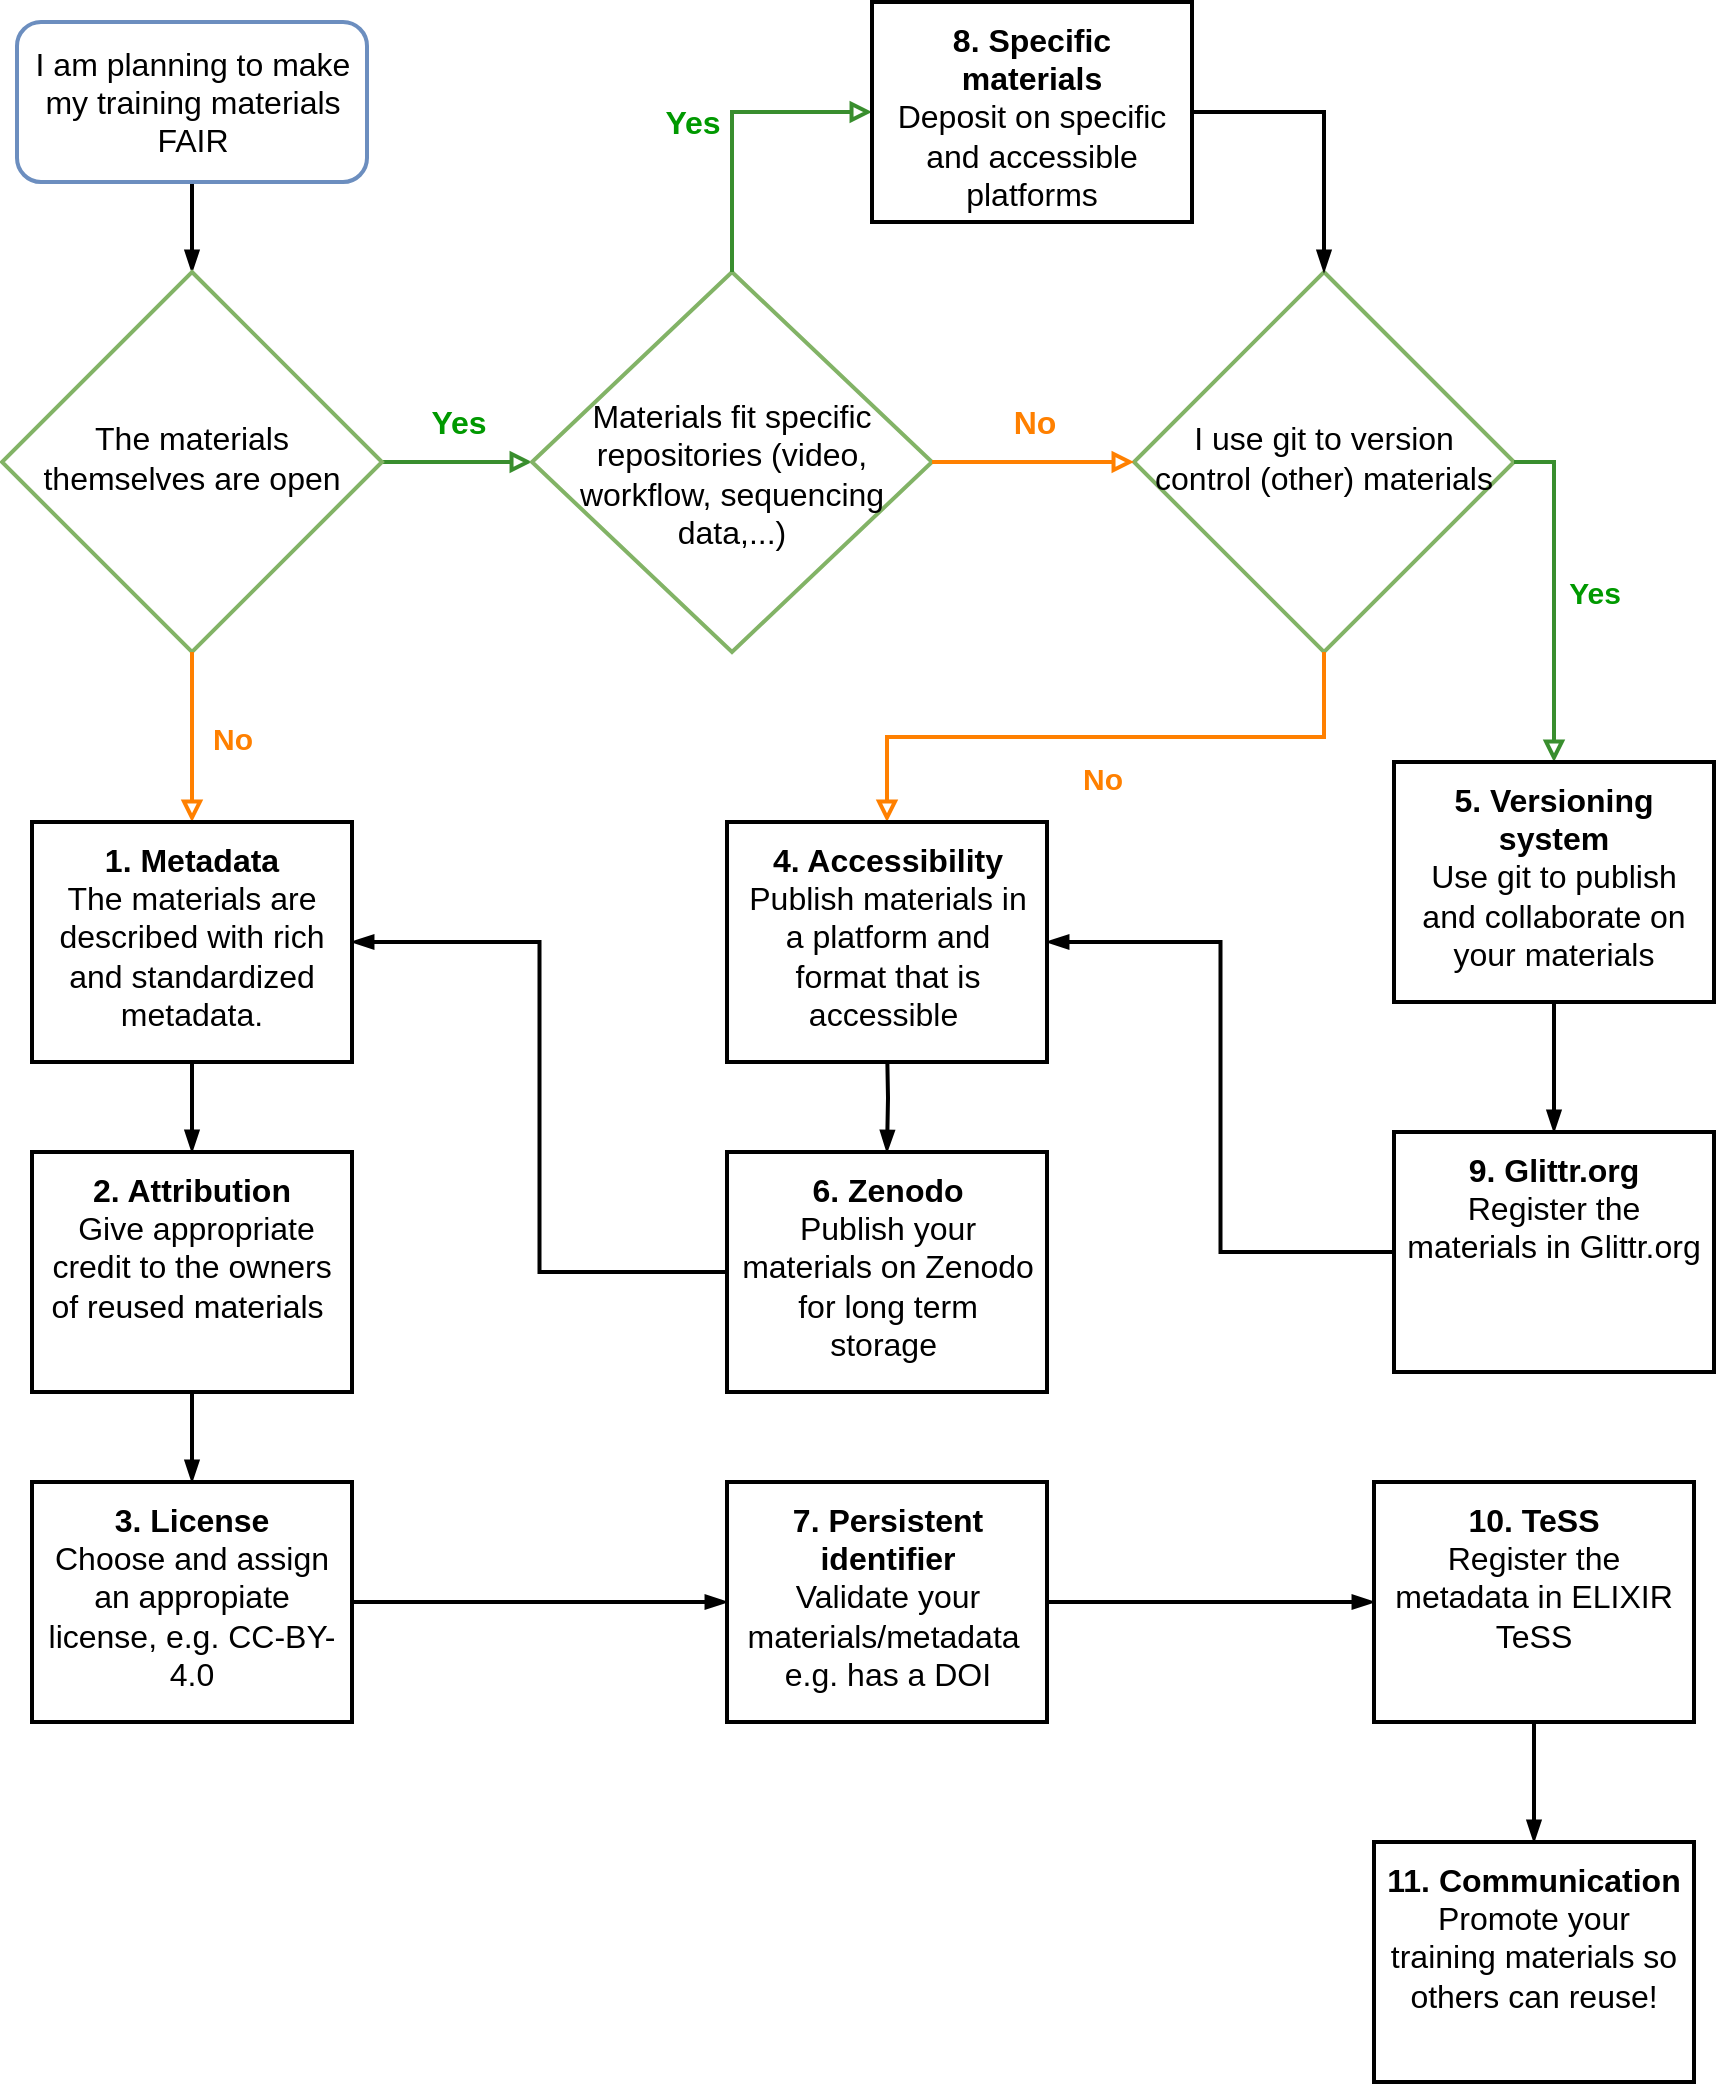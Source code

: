 <mxfile version="28.1.0">
  <diagram id="C5RBs43oDa-KdzZeNtuy" name="Page-1">
    <mxGraphModel dx="1266" dy="2263" grid="1" gridSize="10" guides="1" tooltips="1" connect="1" arrows="1" fold="1" page="1" pageScale="1" pageWidth="827" pageHeight="1169" math="0" shadow="0">
      <root>
        <mxCell id="WIyWlLk6GJQsqaUBKTNV-0" />
        <mxCell id="WIyWlLk6GJQsqaUBKTNV-1" parent="WIyWlLk6GJQsqaUBKTNV-0" />
        <mxCell id="MYqOvBCMYpxo-4ECaS3--8" value="" style="rounded=0;html=1;jettySize=auto;orthogonalLoop=1;fontSize=16;endArrow=blockThin;endFill=1;strokeWidth=2;shadow=0;labelBackgroundColor=none;edgeStyle=orthogonalEdgeStyle;curved=0;entryX=0.5;entryY=0;entryDx=0;entryDy=0;" parent="WIyWlLk6GJQsqaUBKTNV-1" source="MYqOvBCMYpxo-4ECaS3--9" target="sHfo32fZNC-mHXl1emih-2" edge="1">
          <mxGeometry relative="1" as="geometry">
            <mxPoint x="295" y="-45" as="targetPoint" />
          </mxGeometry>
        </mxCell>
        <mxCell id="MYqOvBCMYpxo-4ECaS3--9" value="&lt;p align=&quot;center&quot;&gt;I am planning to make my training&amp;nbsp;materials FAIR&lt;/p&gt;" style="rounded=1;whiteSpace=wrap;html=1;fontSize=16;glass=0;strokeWidth=2;shadow=0;fillColor=none;strokeColor=#6c8ebf;align=center;" parent="WIyWlLk6GJQsqaUBKTNV-1" vertex="1">
          <mxGeometry x="202.5" y="-170" width="175" height="80" as="geometry" />
        </mxCell>
        <mxCell id="MYqOvBCMYpxo-4ECaS3--10" value="&lt;font color=&quot;#009900&quot;&gt;&lt;b&gt;Yes&lt;/b&gt;&lt;/font&gt;" style="rounded=0;html=1;jettySize=auto;orthogonalLoop=1;fontSize=16;endArrow=block;endFill=0;endSize=6;strokeWidth=2;shadow=0;labelBackgroundColor=none;edgeStyle=orthogonalEdgeStyle;strokeColor=#398e2e;entryX=0;entryY=0.5;entryDx=0;entryDy=0;exitX=1;exitY=0.5;exitDx=0;exitDy=0;" parent="WIyWlLk6GJQsqaUBKTNV-1" source="sHfo32fZNC-mHXl1emih-2" target="MYqOvBCMYpxo-4ECaS3--14" edge="1">
          <mxGeometry x="0.006" y="20" relative="1" as="geometry">
            <mxPoint as="offset" />
            <mxPoint x="480" y="220" as="targetPoint" />
            <mxPoint x="390" y="50" as="sourcePoint" />
          </mxGeometry>
        </mxCell>
        <mxCell id="Li6cBo-kov0YRVsRZnn9-0" style="edgeStyle=orthogonalEdgeStyle;rounded=0;orthogonalLoop=1;jettySize=auto;html=1;exitX=0;exitY=0.5;exitDx=0;exitDy=0;" edge="1" parent="WIyWlLk6GJQsqaUBKTNV-1" source="MYqOvBCMYpxo-4ECaS3--14">
          <mxGeometry relative="1" as="geometry">
            <mxPoint x="460" y="50" as="targetPoint" />
          </mxGeometry>
        </mxCell>
        <mxCell id="MYqOvBCMYpxo-4ECaS3--14" value="Materials fit specific repositories (video, workflow, sequencing data,...)" style="rhombus;whiteSpace=wrap;html=1;shadow=0;fontFamily=Helvetica;fontSize=16;align=center;strokeWidth=2;spacing=0;spacingTop=12;fillColor=none;strokeColor=#82b366;verticalAlign=middle;" parent="WIyWlLk6GJQsqaUBKTNV-1" vertex="1">
          <mxGeometry x="460" y="-45" width="200" height="190" as="geometry" />
        </mxCell>
        <mxCell id="JqK_AGXCbZ9T-9h9DLJX-0" value="&lt;font color=&quot;#009900&quot;&gt;&lt;b&gt;Yes&lt;/b&gt;&lt;/font&gt;" style="rounded=0;html=1;jettySize=auto;orthogonalLoop=1;fontSize=16;endArrow=block;endFill=0;endSize=6;strokeWidth=2;shadow=0;labelBackgroundColor=none;edgeStyle=orthogonalEdgeStyle;strokeColor=#398e2e;exitX=0.5;exitY=0;exitDx=0;exitDy=0;entryX=0;entryY=0.5;entryDx=0;entryDy=0;" parent="WIyWlLk6GJQsqaUBKTNV-1" source="MYqOvBCMYpxo-4ECaS3--14" target="FkVeZia7OTmTJSRItcj6-14" edge="1">
          <mxGeometry x="0.002" y="20" relative="1" as="geometry">
            <mxPoint as="offset" />
            <mxPoint x="620" y="-138.5" as="targetPoint" />
            <mxPoint x="780" y="49.5" as="sourcePoint" />
          </mxGeometry>
        </mxCell>
        <mxCell id="JqK_AGXCbZ9T-9h9DLJX-1" value="I use git to version control (other) materials" style="rhombus;whiteSpace=wrap;html=1;shadow=0;fontFamily=Helvetica;fontSize=16;align=center;strokeWidth=2;spacing=6;spacingTop=-4;fillColor=none;strokeColor=#82b366;" parent="WIyWlLk6GJQsqaUBKTNV-1" vertex="1">
          <mxGeometry x="761" y="-45" width="190" height="190" as="geometry" />
        </mxCell>
        <mxCell id="JqK_AGXCbZ9T-9h9DLJX-2" value="&lt;font color=&quot;#009900&quot;&gt;&lt;b&gt;Yes&lt;/b&gt;&lt;/font&gt;" style="rounded=0;html=1;jettySize=auto;orthogonalLoop=1;fontSize=15;endArrow=block;endFill=0;endSize=6;strokeWidth=2;shadow=0;labelBackgroundColor=none;edgeStyle=orthogonalEdgeStyle;strokeColor=#398e2e;entryX=0.5;entryY=0;entryDx=0;entryDy=0;exitX=1;exitY=0.5;exitDx=0;exitDy=0;" parent="WIyWlLk6GJQsqaUBKTNV-1" source="JqK_AGXCbZ9T-9h9DLJX-1" target="FkVeZia7OTmTJSRItcj6-15" edge="1">
          <mxGeometry x="0.002" y="20" relative="1" as="geometry">
            <mxPoint as="offset" />
            <mxPoint x="971" y="230" as="targetPoint" />
            <mxPoint x="1170" y="49.5" as="sourcePoint" />
          </mxGeometry>
        </mxCell>
        <mxCell id="5yuwwDbZiGcKTAIiWKAo-5" style="edgeStyle=orthogonalEdgeStyle;rounded=0;orthogonalLoop=1;jettySize=auto;html=1;exitX=0;exitY=0.5;exitDx=0;exitDy=0;fontSize=15;strokeWidth=2;curved=0;endArrow=blockThin;endFill=1;entryX=1;entryY=0.5;entryDx=0;entryDy=0;" parent="WIyWlLk6GJQsqaUBKTNV-1" source="FkVeZia7OTmTJSRItcj6-20" target="FkVeZia7OTmTJSRItcj6-13" edge="1">
          <mxGeometry relative="1" as="geometry">
            <mxPoint x="547.5" y="422.5" as="sourcePoint" />
            <mxPoint x="380" y="257.5" as="targetPoint" />
          </mxGeometry>
        </mxCell>
        <mxCell id="iMHzxxL7FjKLbcnllSLB-19" value="" style="edgeStyle=orthogonalEdgeStyle;rounded=0;orthogonalLoop=1;jettySize=auto;html=1;strokeWidth=2;exitX=0.5;exitY=1;exitDx=0;exitDy=0;fontSize=15;curved=0;endArrow=blockThin;endFill=1;entryX=0.5;entryY=0;entryDx=0;entryDy=0;" parent="WIyWlLk6GJQsqaUBKTNV-1" source="FkVeZia7OTmTJSRItcj6-15" target="FkVeZia7OTmTJSRItcj6-16" edge="1">
          <mxGeometry relative="1" as="geometry">
            <mxPoint x="971" y="340" as="sourcePoint" />
            <mxPoint x="970" y="380" as="targetPoint" />
          </mxGeometry>
        </mxCell>
        <mxCell id="sHfo32fZNC-mHXl1emih-2" value="The materials themselves are open" style="rhombus;whiteSpace=wrap;html=1;shadow=0;fontFamily=Helvetica;fontSize=16;align=center;strokeWidth=2;spacing=6;spacingTop=-4;fillColor=none;strokeColor=#82b366;" parent="WIyWlLk6GJQsqaUBKTNV-1" vertex="1">
          <mxGeometry x="195" y="-45" width="190" height="190" as="geometry" />
        </mxCell>
        <mxCell id="sHfo32fZNC-mHXl1emih-4" value="&lt;b&gt;&lt;font color=&quot;#ff8000&quot;&gt;No&lt;/font&gt;&lt;/b&gt;" style="rounded=0;html=1;jettySize=auto;orthogonalLoop=1;fontSize=15;endArrow=block;endFill=0;endSize=6;strokeWidth=2;shadow=0;labelBackgroundColor=none;edgeStyle=orthogonalEdgeStyle;strokeColor=#FF8000;exitX=0.5;exitY=1;exitDx=0;exitDy=0;entryX=0.5;entryY=0;entryDx=0;entryDy=0;" parent="WIyWlLk6GJQsqaUBKTNV-1" source="sHfo32fZNC-mHXl1emih-2" target="FkVeZia7OTmTJSRItcj6-13" edge="1">
          <mxGeometry x="0.01" y="20" relative="1" as="geometry">
            <mxPoint as="offset" />
            <mxPoint x="290" y="230" as="targetPoint" />
            <mxPoint x="294.57" y="145" as="sourcePoint" />
            <Array as="points" />
          </mxGeometry>
        </mxCell>
        <mxCell id="sHfo32fZNC-mHXl1emih-7" value="&lt;b&gt;&lt;font color=&quot;#ff8000&quot;&gt;No&lt;/font&gt;&lt;/b&gt;" style="rounded=0;html=1;jettySize=auto;orthogonalLoop=1;fontSize=16;endArrow=block;endFill=0;endSize=6;strokeWidth=2;shadow=0;labelBackgroundColor=none;edgeStyle=orthogonalEdgeStyle;strokeColor=#FF8000;entryX=0;entryY=0.5;entryDx=0;entryDy=0;exitX=1;exitY=0.5;exitDx=0;exitDy=0;" parent="WIyWlLk6GJQsqaUBKTNV-1" source="MYqOvBCMYpxo-4ECaS3--14" target="JqK_AGXCbZ9T-9h9DLJX-1" edge="1">
          <mxGeometry x="0.01" y="20" relative="1" as="geometry">
            <mxPoint as="offset" />
            <mxPoint x="1020" y="150" as="targetPoint" />
            <mxPoint x="654.5" y="145" as="sourcePoint" />
          </mxGeometry>
        </mxCell>
        <mxCell id="sHfo32fZNC-mHXl1emih-9" value="&lt;b&gt;&lt;font color=&quot;#ff8000&quot;&gt;No&lt;/font&gt;&lt;/b&gt;" style="rounded=0;html=1;jettySize=auto;orthogonalLoop=1;fontSize=15;endArrow=block;endFill=0;endSize=6;strokeWidth=2;shadow=0;labelBackgroundColor=none;edgeStyle=orthogonalEdgeStyle;strokeColor=#FF8000;exitX=0.5;exitY=1;exitDx=0;exitDy=0;entryX=0.5;entryY=0;entryDx=0;entryDy=0;" parent="WIyWlLk6GJQsqaUBKTNV-1" source="JqK_AGXCbZ9T-9h9DLJX-1" target="FkVeZia7OTmTJSRItcj6-19" edge="1">
          <mxGeometry x="0.01" y="20" relative="1" as="geometry">
            <mxPoint as="offset" />
            <mxPoint x="637.5" y="230" as="targetPoint" />
            <mxPoint x="1044.5" y="150" as="sourcePoint" />
            <Array as="points" />
          </mxGeometry>
        </mxCell>
        <mxCell id="iMHzxxL7FjKLbcnllSLB-2" style="edgeStyle=orthogonalEdgeStyle;rounded=0;orthogonalLoop=1;jettySize=auto;html=1;exitX=1;exitY=0.5;exitDx=0;exitDy=0;entryX=0.5;entryY=0;entryDx=0;entryDy=0;strokeWidth=2;fontSize=16;curved=0;endArrow=blockThin;endFill=1;" parent="WIyWlLk6GJQsqaUBKTNV-1" source="FkVeZia7OTmTJSRItcj6-14" target="JqK_AGXCbZ9T-9h9DLJX-1" edge="1">
          <mxGeometry relative="1" as="geometry">
            <mxPoint x="1410" y="240" as="targetPoint" />
            <mxPoint x="800" y="-138.5" as="sourcePoint" />
          </mxGeometry>
        </mxCell>
        <mxCell id="5yuwwDbZiGcKTAIiWKAo-14" value="" style="edgeStyle=orthogonalEdgeStyle;rounded=0;orthogonalLoop=1;jettySize=auto;html=1;strokeWidth=2;fontSize=15;curved=0;endArrow=blockThin;endFill=1;entryX=0.5;entryY=0;entryDx=0;entryDy=0;exitX=0.468;exitY=1.018;exitDx=0;exitDy=0;exitPerimeter=0;" parent="WIyWlLk6GJQsqaUBKTNV-1" target="FkVeZia7OTmTJSRItcj6-21" edge="1">
          <mxGeometry relative="1" as="geometry">
            <mxPoint x="284.24" y="341.26" as="sourcePoint" />
            <mxPoint x="290" y="395" as="targetPoint" />
            <Array as="points">
              <mxPoint x="290" y="341" />
            </Array>
          </mxGeometry>
        </mxCell>
        <mxCell id="5yuwwDbZiGcKTAIiWKAo-15" value="" style="edgeStyle=orthogonalEdgeStyle;rounded=0;orthogonalLoop=1;jettySize=auto;html=1;entryX=0;entryY=0.5;entryDx=0;entryDy=0;strokeWidth=2;fontSize=15;curved=0;endArrow=blockThin;endFill=1;exitX=1;exitY=0.5;exitDx=0;exitDy=0;" parent="WIyWlLk6GJQsqaUBKTNV-1" source="FkVeZia7OTmTJSRItcj6-24" target="FkVeZia7OTmTJSRItcj6-17" edge="1">
          <mxGeometry relative="1" as="geometry">
            <mxPoint x="727.5" y="597.5" as="sourcePoint" />
            <mxPoint x="881" y="597.5" as="targetPoint" />
          </mxGeometry>
        </mxCell>
        <mxCell id="5yuwwDbZiGcKTAIiWKAo-17" value="" style="edgeStyle=orthogonalEdgeStyle;rounded=0;orthogonalLoop=1;jettySize=auto;html=1;strokeWidth=2;fontSize=15;curved=0;endArrow=blockThin;endFill=1;exitX=0.5;exitY=1;exitDx=0;exitDy=0;entryX=0.5;entryY=0;entryDx=0;entryDy=0;" parent="WIyWlLk6GJQsqaUBKTNV-1" target="FkVeZia7OTmTJSRItcj6-20" edge="1">
          <mxGeometry relative="1" as="geometry">
            <mxPoint x="637.5" y="340" as="sourcePoint" />
            <mxPoint x="637.5" y="395" as="targetPoint" />
          </mxGeometry>
        </mxCell>
        <mxCell id="FkVeZia7OTmTJSRItcj6-5" value="" style="edgeStyle=orthogonalEdgeStyle;rounded=0;orthogonalLoop=1;jettySize=auto;html=1;strokeWidth=2;fontSize=15;curved=0;endArrow=blockThin;endFill=1;exitX=1;exitY=0.5;exitDx=0;exitDy=0;entryX=0;entryY=0.5;entryDx=0;entryDy=0;" parent="WIyWlLk6GJQsqaUBKTNV-1" source="FkVeZia7OTmTJSRItcj6-23" target="FkVeZia7OTmTJSRItcj6-24" edge="1">
          <mxGeometry relative="1" as="geometry">
            <mxPoint x="380" y="597.5" as="sourcePoint" />
            <mxPoint x="547.5" y="597.5" as="targetPoint" />
          </mxGeometry>
        </mxCell>
        <mxCell id="FkVeZia7OTmTJSRItcj6-13" value="&lt;div&gt;&lt;font style=&quot;font-size: 16px;&quot;&gt;&lt;span style=&quot;font-weight: 700;&quot;&gt;1. Metadata&lt;/span&gt;&lt;/font&gt;&lt;p style=&quot;margin-top: 0pt; margin-bottom: 0pt; margin-left: 0in; direction: ltr; unicode-bidi: embed; word-break: normal;&quot;&gt;&lt;font style=&quot;font-size: 16px;&quot;&gt;The materials are described with rich and standardized metadata. &lt;font&gt;&lt;font&gt;&lt;span&gt;&lt;br&gt;&lt;/span&gt;&lt;/font&gt;&lt;/font&gt;&lt;/font&gt;&lt;/p&gt;&lt;/div&gt;" style="rounded=0;whiteSpace=wrap;html=1;spacing=5;verticalAlign=top;strokeWidth=2;" parent="WIyWlLk6GJQsqaUBKTNV-1" vertex="1">
          <mxGeometry x="210" y="230" width="160" height="120" as="geometry" />
        </mxCell>
        <mxCell id="FkVeZia7OTmTJSRItcj6-14" value="&lt;div&gt;&lt;font&gt;&lt;span style=&quot;font-weight: 700;&quot;&gt;8. Specific materials&lt;/span&gt;&lt;/font&gt;&lt;p style=&quot;margin-top: 0pt; margin-bottom: 0pt; margin-left: 0in; direction: ltr; unicode-bidi: embed; word-break: normal;&quot;&gt;&lt;font&gt;&lt;span&gt;Deposit on specific and accessible platforms&lt;/span&gt;&lt;/font&gt;&lt;/p&gt;&lt;/div&gt;" style="rounded=0;whiteSpace=wrap;html=1;spacing=5;verticalAlign=top;strokeWidth=2;fontSize=16;" parent="WIyWlLk6GJQsqaUBKTNV-1" vertex="1">
          <mxGeometry x="630" y="-180" width="160" height="110" as="geometry" />
        </mxCell>
        <mxCell id="FkVeZia7OTmTJSRItcj6-15" value="&lt;div&gt;&lt;font style=&quot;font-size: 16px;&quot;&gt;&lt;span style=&quot;font-weight: 700;&quot;&gt;5. Versioning system&lt;/span&gt;&lt;/font&gt;&lt;p style=&quot;margin-top: 0pt; margin-bottom: 0pt; margin-left: 0in; direction: ltr; unicode-bidi: embed; word-break: normal;&quot;&gt;&lt;font size=&quot;3&quot;&gt;&lt;span&gt;Use git to publish and collaborate on your materials&lt;/span&gt;&lt;/font&gt;&lt;/p&gt;&lt;/div&gt;" style="rounded=0;whiteSpace=wrap;html=1;spacing=5;verticalAlign=top;strokeWidth=2;" parent="WIyWlLk6GJQsqaUBKTNV-1" vertex="1">
          <mxGeometry x="891" y="200" width="160" height="120" as="geometry" />
        </mxCell>
        <mxCell id="FkVeZia7OTmTJSRItcj6-16" value="&lt;div&gt;&lt;font style=&quot;font-size: 16px;&quot;&gt;&lt;span style=&quot;font-weight: 700;&quot;&gt;9. Glittr.org&lt;/span&gt;&lt;/font&gt;&lt;p style=&quot;margin-top: 0pt; margin-bottom: 0pt; margin-left: 0in; direction: ltr; unicode-bidi: embed; word-break: normal;&quot;&gt;&lt;font size=&quot;3&quot;&gt;&lt;span&gt;Register the materials in Glittr.org&lt;/span&gt;&lt;/font&gt;&lt;/p&gt;&lt;/div&gt;" style="rounded=0;whiteSpace=wrap;html=1;spacing=5;verticalAlign=top;strokeWidth=2;" parent="WIyWlLk6GJQsqaUBKTNV-1" vertex="1">
          <mxGeometry x="891" y="385" width="160" height="120" as="geometry" />
        </mxCell>
        <mxCell id="FkVeZia7OTmTJSRItcj6-17" value="&lt;div&gt;&lt;font style=&quot;font-size: 16px;&quot;&gt;&lt;span style=&quot;font-weight: 700;&quot;&gt;10. TeSS&lt;/span&gt;&lt;/font&gt;&lt;p style=&quot;margin-top: 0pt; margin-bottom: 0pt; margin-left: 0in; direction: ltr; unicode-bidi: embed; word-break: normal;&quot;&gt;&lt;font size=&quot;3&quot;&gt;Register the metadata in ELIXIR TeSS&lt;/font&gt;&lt;/p&gt;&lt;/div&gt;" style="rounded=0;whiteSpace=wrap;html=1;spacing=5;verticalAlign=top;strokeWidth=2;" parent="WIyWlLk6GJQsqaUBKTNV-1" vertex="1">
          <mxGeometry x="881" y="560" width="160" height="120" as="geometry" />
        </mxCell>
        <mxCell id="FkVeZia7OTmTJSRItcj6-18" value="" style="edgeStyle=orthogonalEdgeStyle;rounded=0;orthogonalLoop=1;jettySize=auto;html=1;strokeWidth=2;exitX=0;exitY=0.5;exitDx=0;exitDy=0;fontSize=15;curved=0;endArrow=blockThin;endFill=1;entryX=1;entryY=0.5;entryDx=0;entryDy=0;" parent="WIyWlLk6GJQsqaUBKTNV-1" source="FkVeZia7OTmTJSRItcj6-16" target="FkVeZia7OTmTJSRItcj6-19" edge="1">
          <mxGeometry relative="1" as="geometry">
            <mxPoint x="981" y="330" as="sourcePoint" />
            <mxPoint x="780" y="300" as="targetPoint" />
          </mxGeometry>
        </mxCell>
        <mxCell id="FkVeZia7OTmTJSRItcj6-19" value="&lt;div&gt;&lt;font style=&quot;font-size: 16px;&quot;&gt;&lt;span style=&quot;font-weight: 700;&quot;&gt;4. Accessibility&lt;/span&gt;&lt;/font&gt;&lt;p style=&quot;margin-top: 0pt; margin-bottom: 0pt; margin-left: 0in; direction: ltr; unicode-bidi: embed; word-break: normal;&quot;&gt;&lt;font size=&quot;3&quot;&gt;&lt;span&gt;Publish materials in a platform and format that is accessible&amp;nbsp;&lt;/span&gt;&lt;/font&gt;&lt;/p&gt;&lt;/div&gt;" style="rounded=0;whiteSpace=wrap;html=1;spacing=5;verticalAlign=top;strokeWidth=2;" parent="WIyWlLk6GJQsqaUBKTNV-1" vertex="1">
          <mxGeometry x="557.5" y="230" width="160" height="120" as="geometry" />
        </mxCell>
        <mxCell id="FkVeZia7OTmTJSRItcj6-20" value="&lt;div&gt;&lt;font style=&quot;font-size: 16px;&quot;&gt;&lt;span style=&quot;font-weight: 700;&quot;&gt;6. Zenodo&lt;/span&gt;&lt;/font&gt;&lt;p style=&quot;margin-top: 0pt; margin-bottom: 0pt; margin-left: 0in; direction: ltr; unicode-bidi: embed; word-break: normal;&quot;&gt;&lt;font size=&quot;3&quot;&gt;&lt;span&gt;Publish your materials on Zenodo for long term storage&amp;nbsp;&lt;/span&gt;&lt;/font&gt;&lt;/p&gt;&lt;/div&gt;" style="rounded=0;whiteSpace=wrap;html=1;spacing=5;verticalAlign=top;strokeWidth=2;" parent="WIyWlLk6GJQsqaUBKTNV-1" vertex="1">
          <mxGeometry x="557.5" y="395" width="160" height="120" as="geometry" />
        </mxCell>
        <mxCell id="FkVeZia7OTmTJSRItcj6-21" value="&lt;div&gt;&lt;font style=&quot;font-size: 16px;&quot;&gt;&lt;span style=&quot;font-weight: 700;&quot;&gt;2. Attribution&lt;/span&gt;&lt;/font&gt;&lt;p style=&quot;margin-top: 0pt; margin-bottom: 0pt; margin-left: 0in; direction: ltr; unicode-bidi: embed; word-break: normal;&quot;&gt;&lt;font size=&quot;3&quot;&gt;&lt;span&gt;&amp;nbsp;Give appropriate credit to the owners of reused materials&amp;nbsp;&lt;/span&gt;&lt;/font&gt;&lt;/p&gt;&lt;/div&gt;" style="rounded=0;whiteSpace=wrap;html=1;spacing=5;verticalAlign=top;strokeWidth=2;" parent="WIyWlLk6GJQsqaUBKTNV-1" vertex="1">
          <mxGeometry x="210" y="395" width="160" height="120" as="geometry" />
        </mxCell>
        <mxCell id="FkVeZia7OTmTJSRItcj6-22" value="" style="edgeStyle=orthogonalEdgeStyle;rounded=0;orthogonalLoop=1;jettySize=auto;html=1;strokeWidth=2;fontSize=15;curved=0;endArrow=blockThin;endFill=1;exitX=0.5;exitY=1;exitDx=0;exitDy=0;entryX=0.5;entryY=0;entryDx=0;entryDy=0;" parent="WIyWlLk6GJQsqaUBKTNV-1" source="FkVeZia7OTmTJSRItcj6-21" target="FkVeZia7OTmTJSRItcj6-23" edge="1">
          <mxGeometry relative="1" as="geometry">
            <mxPoint x="390" y="608" as="sourcePoint" />
            <mxPoint x="290" y="562" as="targetPoint" />
          </mxGeometry>
        </mxCell>
        <mxCell id="FkVeZia7OTmTJSRItcj6-23" value="&lt;div&gt;&lt;font style=&quot;font-size: 16px;&quot;&gt;&lt;span style=&quot;font-weight: 700;&quot;&gt;3. License&lt;/span&gt;&lt;/font&gt;&lt;p style=&quot;margin-top: 0pt; margin-bottom: 0pt; margin-left: 0in; direction: ltr; unicode-bidi: embed; word-break: normal;&quot;&gt;&lt;font size=&quot;3&quot;&gt;Choose and assign an appropiate license, e.g. CC-BY-4.0&lt;/font&gt;&lt;/p&gt;&lt;/div&gt;" style="rounded=0;whiteSpace=wrap;html=1;spacing=5;verticalAlign=top;strokeWidth=2;" parent="WIyWlLk6GJQsqaUBKTNV-1" vertex="1">
          <mxGeometry x="210" y="560" width="160" height="120" as="geometry" />
        </mxCell>
        <mxCell id="FkVeZia7OTmTJSRItcj6-24" value="&lt;div&gt;&lt;font style=&quot;font-size: 16px;&quot;&gt;&lt;span style=&quot;font-weight: 700;&quot;&gt;7. Persistent identifier&lt;/span&gt;&lt;/font&gt;&lt;p style=&quot;margin-top: 0pt; margin-bottom: 0pt; margin-left: 0in; direction: ltr; unicode-bidi: embed; word-break: normal;&quot;&gt;&lt;font size=&quot;3&quot;&gt;Validate your materials/metadata&amp;nbsp; e.g. has a DOI&lt;/font&gt;&lt;/p&gt;&lt;/div&gt;" style="rounded=0;whiteSpace=wrap;html=1;spacing=5;verticalAlign=top;strokeWidth=2;" parent="WIyWlLk6GJQsqaUBKTNV-1" vertex="1">
          <mxGeometry x="557.5" y="560" width="160" height="120" as="geometry" />
        </mxCell>
        <mxCell id="FkVeZia7OTmTJSRItcj6-25" value="&lt;div&gt;&lt;font style=&quot;font-size: 16px;&quot;&gt;&lt;span style=&quot;font-weight: 700;&quot;&gt;11. Communication&lt;/span&gt;&lt;/font&gt;&lt;p style=&quot;margin-top: 0pt; margin-bottom: 0pt; margin-left: 0in; direction: ltr; unicode-bidi: embed; word-break: normal;&quot;&gt;&lt;font size=&quot;3&quot;&gt;Promote your training materials so others can reuse!&lt;/font&gt;&lt;/p&gt;&lt;/div&gt;" style="rounded=0;whiteSpace=wrap;html=1;spacing=5;verticalAlign=top;strokeWidth=2;" parent="WIyWlLk6GJQsqaUBKTNV-1" vertex="1">
          <mxGeometry x="881" y="740" width="160" height="120" as="geometry" />
        </mxCell>
        <mxCell id="FkVeZia7OTmTJSRItcj6-27" value="" style="edgeStyle=orthogonalEdgeStyle;rounded=0;orthogonalLoop=1;jettySize=auto;html=1;strokeWidth=2;fontSize=15;curved=0;endArrow=blockThin;endFill=1;entryX=0.5;entryY=0;entryDx=0;entryDy=0;exitX=0.5;exitY=1;exitDx=0;exitDy=0;" parent="WIyWlLk6GJQsqaUBKTNV-1" source="FkVeZia7OTmTJSRItcj6-17" target="FkVeZia7OTmTJSRItcj6-25" edge="1">
          <mxGeometry relative="1" as="geometry">
            <mxPoint x="1080" y="370" as="sourcePoint" />
            <mxPoint x="981" y="395" as="targetPoint" />
          </mxGeometry>
        </mxCell>
      </root>
    </mxGraphModel>
  </diagram>
</mxfile>
